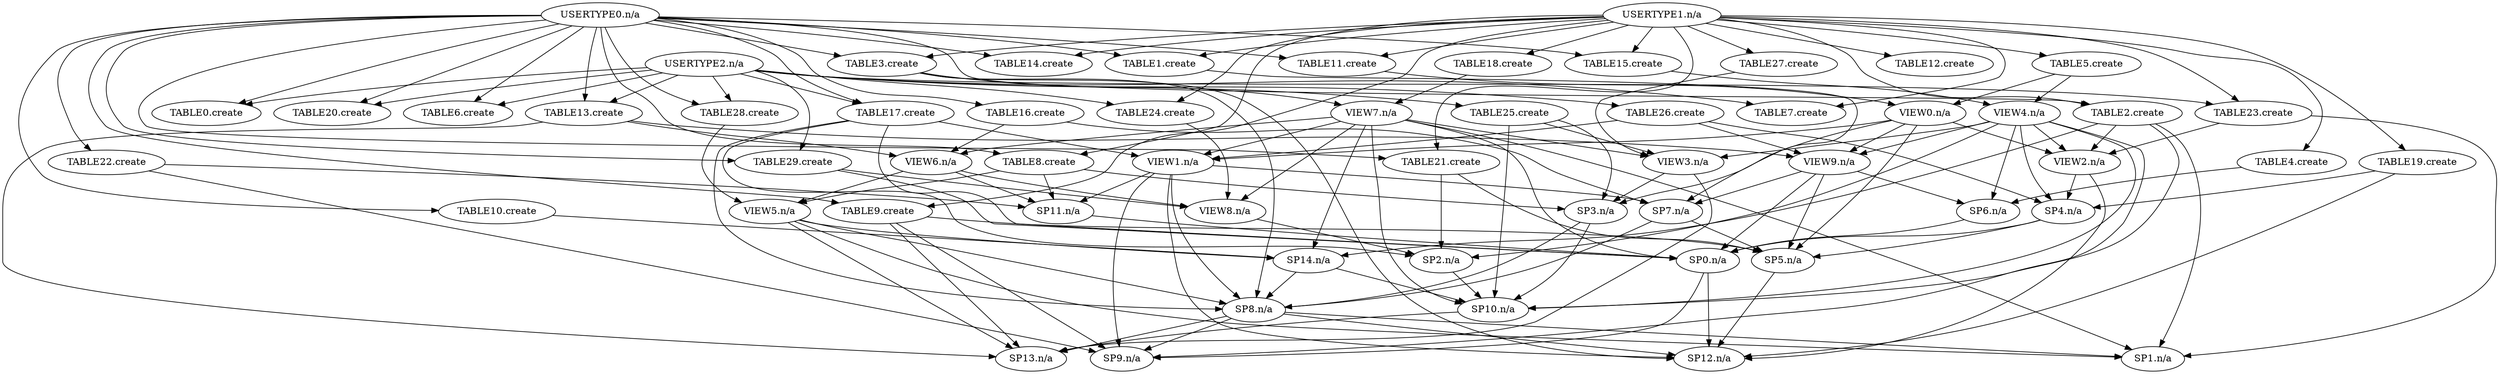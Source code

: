 digraph G {
  1 [ label="TABLE0.create" ];
  2 [ label="TABLE1.create" ];
  3 [ label="TABLE10.create" ];
  4 [ label="TABLE11.create" ];
  5 [ label="TABLE12.create" ];
  6 [ label="TABLE13.create" ];
  7 [ label="TABLE14.create" ];
  8 [ label="TABLE15.create" ];
  9 [ label="TABLE16.create" ];
  10 [ label="TABLE17.create" ];
  11 [ label="TABLE18.create" ];
  12 [ label="TABLE19.create" ];
  13 [ label="TABLE2.create" ];
  14 [ label="TABLE20.create" ];
  15 [ label="TABLE21.create" ];
  16 [ label="TABLE22.create" ];
  17 [ label="TABLE23.create" ];
  18 [ label="TABLE24.create" ];
  19 [ label="TABLE25.create" ];
  20 [ label="TABLE26.create" ];
  21 [ label="TABLE27.create" ];
  22 [ label="TABLE28.create" ];
  23 [ label="TABLE29.create" ];
  24 [ label="TABLE3.create" ];
  25 [ label="TABLE4.create" ];
  26 [ label="TABLE5.create" ];
  27 [ label="TABLE6.create" ];
  28 [ label="TABLE7.create" ];
  29 [ label="TABLE8.create" ];
  30 [ label="TABLE9.create" ];
  31 [ label="VIEW0.n/a" ];
  32 [ label="VIEW1.n/a" ];
  33 [ label="VIEW2.n/a" ];
  34 [ label="VIEW3.n/a" ];
  35 [ label="VIEW4.n/a" ];
  36 [ label="VIEW5.n/a" ];
  37 [ label="VIEW6.n/a" ];
  38 [ label="VIEW7.n/a" ];
  39 [ label="VIEW8.n/a" ];
  40 [ label="VIEW9.n/a" ];
  41 [ label="SP0.n/a" ];
  42 [ label="SP1.n/a" ];
  43 [ label="SP10.n/a" ];
  44 [ label="SP11.n/a" ];
  45 [ label="SP12.n/a" ];
  46 [ label="SP13.n/a" ];
  47 [ label="SP14.n/a" ];
  48 [ label="SP2.n/a" ];
  49 [ label="SP3.n/a" ];
  50 [ label="SP4.n/a" ];
  51 [ label="SP5.n/a" ];
  52 [ label="SP6.n/a" ];
  53 [ label="SP7.n/a" ];
  54 [ label="SP8.n/a" ];
  55 [ label="SP9.n/a" ];
  56 [ label="USERTYPE0.n/a" ];
  57 [ label="USERTYPE1.n/a" ];
  58 [ label="USERTYPE2.n/a" ];
  56 -> 1;
  58 -> 1;
  56 -> 2;
  57 -> 2;
  56 -> 3;
  56 -> 4;
  57 -> 4;
  57 -> 5;
  56 -> 6;
  58 -> 6;
  56 -> 7;
  57 -> 7;
  56 -> 8;
  57 -> 8;
  56 -> 9;
  56 -> 10;
  58 -> 10;
  57 -> 11;
  57 -> 12;
  56 -> 13;
  57 -> 13;
  56 -> 14;
  58 -> 14;
  56 -> 15;
  57 -> 15;
  56 -> 16;
  58 -> 17;
  57 -> 17;
  58 -> 18;
  57 -> 18;
  58 -> 19;
  58 -> 20;
  57 -> 21;
  56 -> 22;
  58 -> 22;
  56 -> 23;
  58 -> 23;
  56 -> 24;
  57 -> 24;
  57 -> 25;
  57 -> 26;
  56 -> 27;
  58 -> 27;
  58 -> 28;
  57 -> 28;
  56 -> 29;
  57 -> 29;
  56 -> 30;
  57 -> 30;
  4 -> 31;
  26 -> 31;
  10 -> 32;
  20 -> 32;
  31 -> 32;
  38 -> 32;
  17 -> 33;
  13 -> 33;
  31 -> 33;
  35 -> 33;
  19 -> 34;
  21 -> 34;
  35 -> 34;
  38 -> 34;
  8 -> 35;
  26 -> 35;
  22 -> 36;
  29 -> 36;
  37 -> 36;
  9 -> 37;
  6 -> 37;
  38 -> 37;
  11 -> 38;
  24 -> 38;
  23 -> 39;
  18 -> 39;
  37 -> 39;
  38 -> 39;
  20 -> 40;
  6 -> 40;
  31 -> 40;
  35 -> 40;
  50 -> 41;
  40 -> 41;
  23 -> 41;
  38 -> 41;
  44 -> 41;
  10 -> 41;
  52 -> 41;
  17 -> 42;
  13 -> 42;
  38 -> 42;
  54 -> 42;
  36 -> 42;
  38 -> 43;
  47 -> 43;
  35 -> 43;
  48 -> 43;
  13 -> 43;
  19 -> 43;
  49 -> 43;
  29 -> 44;
  16 -> 44;
  32 -> 44;
  37 -> 44;
  41 -> 45;
  51 -> 45;
  33 -> 45;
  32 -> 45;
  54 -> 45;
  12 -> 45;
  24 -> 45;
  43 -> 46;
  34 -> 46;
  54 -> 46;
  36 -> 46;
  30 -> 46;
  6 -> 46;
  3 -> 47;
  13 -> 47;
  36 -> 47;
  38 -> 47;
  10 -> 48;
  15 -> 48;
  35 -> 48;
  39 -> 48;
  29 -> 49;
  19 -> 49;
  31 -> 49;
  34 -> 49;
  12 -> 50;
  20 -> 50;
  33 -> 50;
  35 -> 50;
  50 -> 51;
  15 -> 51;
  40 -> 51;
  31 -> 51;
  53 -> 51;
  30 -> 51;
  25 -> 52;
  35 -> 52;
  40 -> 52;
  9 -> 53;
  2 -> 53;
  32 -> 53;
  40 -> 53;
  47 -> 54;
  10 -> 54;
  32 -> 54;
  53 -> 54;
  24 -> 54;
  36 -> 54;
  49 -> 54;
  41 -> 55;
  35 -> 55;
  32 -> 55;
  54 -> 55;
  16 -> 55;
  30 -> 55;
}
